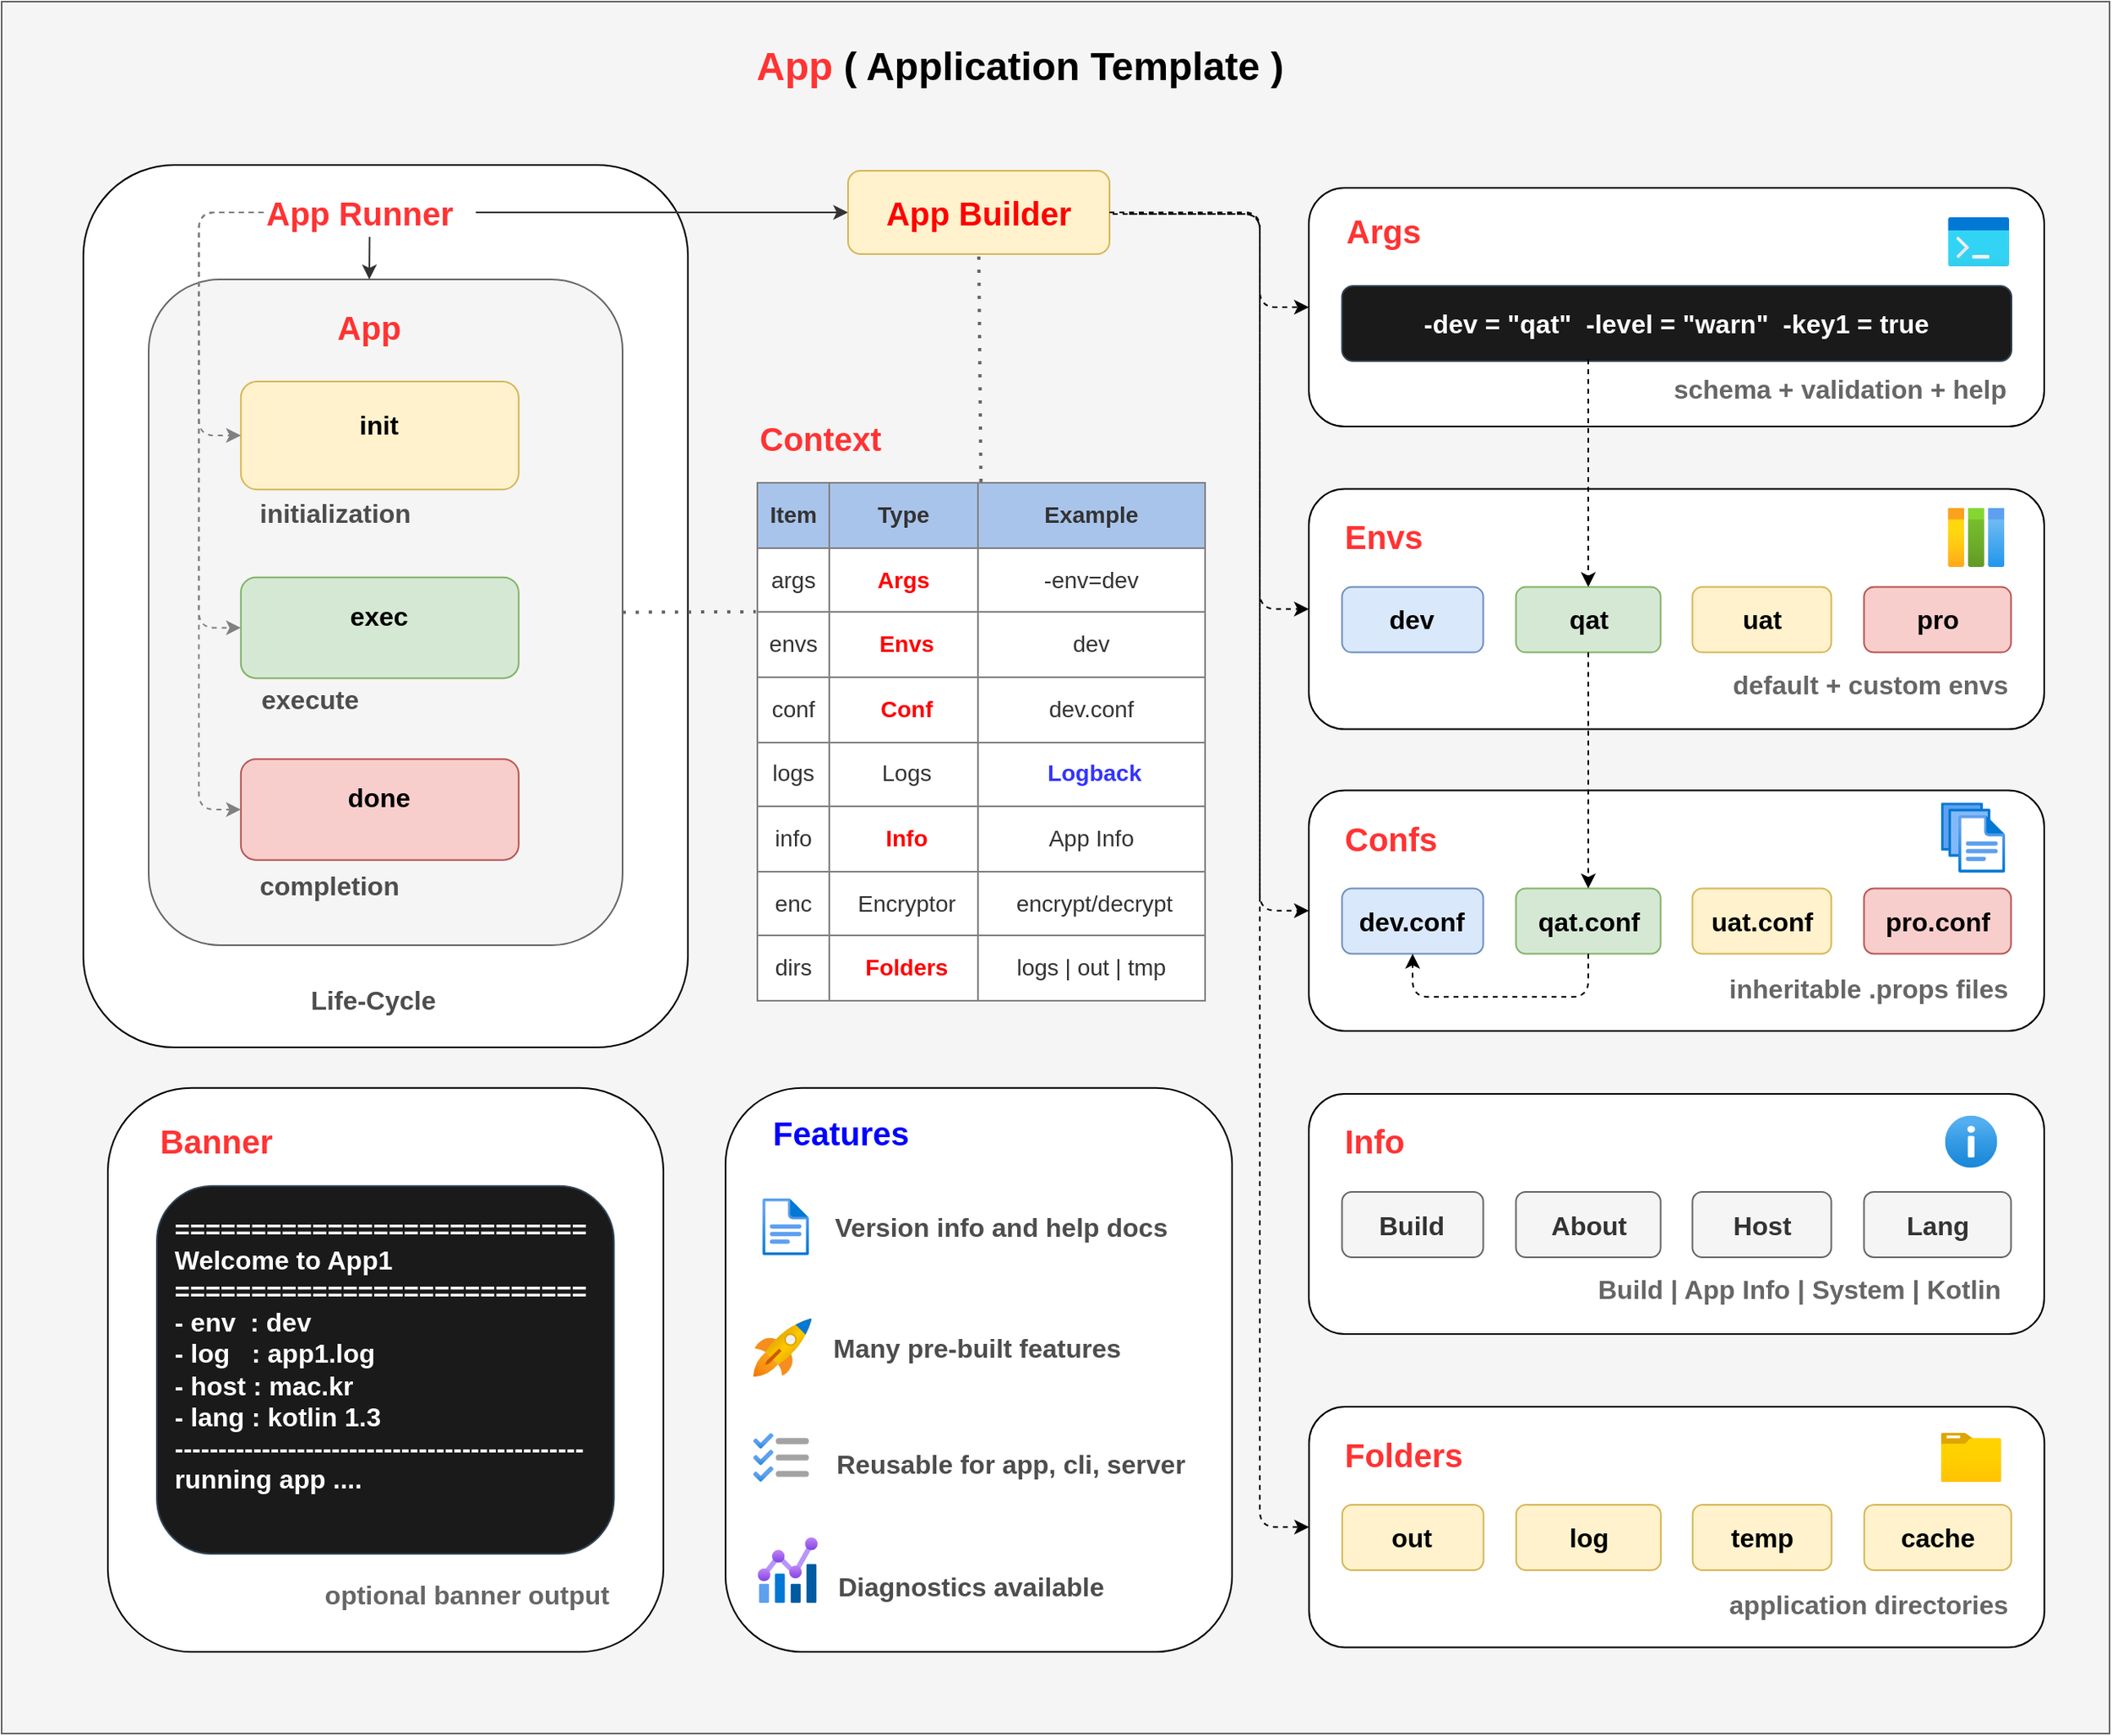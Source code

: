 <mxfile version="13.10.6" type="device"><diagram id="WI9T0HZ2pTsCkuznbFz-" name="Page-1"><mxGraphModel dx="1581" dy="943" grid="1" gridSize="10" guides="1" tooltips="1" connect="1" arrows="1" fold="1" page="1" pageScale="1" pageWidth="583" pageHeight="413" math="0" shadow="0"><root><mxCell id="0"/><mxCell id="1" parent="0"/><mxCell id="dkpI0AUmnZosLw2rEWEU-10" value="" style="rounded=0;whiteSpace=wrap;html=1;fillColor=#f5f5f5;strokeColor=#666666;fontColor=#333333;" parent="1" vertex="1"><mxGeometry x="20" y="20" width="1290" height="1060" as="geometry"/></mxCell><mxCell id="LH2sXzoeOZG54SC4Cbi2-18" value="" style="rounded=1;whiteSpace=wrap;html=1;glass=0;align=left;" parent="1" vertex="1"><mxGeometry x="70" y="120" width="370" height="540" as="geometry"/></mxCell><mxCell id="LH2sXzoeOZG54SC4Cbi2-17" value="&lt;font color=&quot;#ff3333&quot; size=&quot;1&quot;&gt;&lt;b style=&quot;font-size: 20px&quot;&gt;App Runner&lt;/b&gt;&lt;/font&gt;" style="text;html=1;strokeColor=none;fillColor=none;align=left;verticalAlign=middle;whiteSpace=wrap;rounded=0;" parent="1" vertex="1"><mxGeometry x="180.2" y="134" width="130" height="30" as="geometry"/></mxCell><mxCell id="dkpI0AUmnZosLw2rEWEU-12" value="&lt;font style=&quot;font-size: 24px&quot;&gt;&lt;b&gt;&lt;font color=&quot;#ff3333&quot; style=&quot;font-size: 24px&quot;&gt;App&lt;/font&gt;&lt;font color=&quot;#3333ff&quot; style=&quot;font-size: 24px&quot;&gt;&amp;nbsp;&lt;/font&gt;( Application Template )&lt;/b&gt;&lt;/font&gt;" style="text;html=1;strokeColor=none;fillColor=none;align=left;verticalAlign=middle;whiteSpace=wrap;rounded=0;" parent="1" vertex="1"><mxGeometry x="480" y="50" width="370" height="20" as="geometry"/></mxCell><mxCell id="HlOIRCmBT_TTQaV18blw-47" value="" style="rounded=1;whiteSpace=wrap;html=1;glass=0;align=left;fillColor=#f5f5f5;strokeColor=#666666;fontColor=#333333;" parent="1" vertex="1"><mxGeometry x="110" y="190" width="290" height="407.46" as="geometry"/></mxCell><mxCell id="LH2sXzoeOZG54SC4Cbi2-6" value="&lt;b&gt;&lt;font&gt;&lt;span style=&quot;font-size: 16px&quot;&gt;exec&lt;/span&gt;&lt;br&gt;&lt;br&gt;&lt;/font&gt;&lt;/b&gt;" style="rounded=1;whiteSpace=wrap;html=1;fillColor=#d5e8d4;strokeColor=#82b366;" parent="1" vertex="1"><mxGeometry x="166.41" y="372.35" width="170" height="61.75" as="geometry"/></mxCell><mxCell id="LH2sXzoeOZG54SC4Cbi2-7" value="&lt;b&gt;&lt;font&gt;&lt;span style=&quot;font-size: 16px&quot;&gt;init&lt;/span&gt;&lt;br&gt;&lt;br&gt;&lt;/font&gt;&lt;/b&gt;" style="rounded=1;whiteSpace=wrap;html=1;fillColor=#fff2cc;strokeColor=#d6b656;" parent="1" vertex="1"><mxGeometry x="166.41" y="252.46" width="170" height="66.14" as="geometry"/></mxCell><mxCell id="HlOIRCmBT_TTQaV18blw-16" value="&lt;b&gt;&lt;font&gt;&lt;span style=&quot;font-size: 16px&quot;&gt;done&lt;/span&gt;&lt;br&gt;&lt;br&gt;&lt;/font&gt;&lt;/b&gt;" style="rounded=1;whiteSpace=wrap;html=1;fillColor=#f8cecc;strokeColor=#b85450;" parent="1" vertex="1"><mxGeometry x="166.41" y="483.59" width="170" height="61.75" as="geometry"/></mxCell><mxCell id="HlOIRCmBT_TTQaV18blw-13" value="&lt;font style=&quot;font-size: 16px&quot; color=&quot;#4d4d4d&quot;&gt;&lt;b&gt;initialization&lt;/b&gt;&lt;/font&gt;" style="text;html=1;strokeColor=none;fillColor=none;align=left;verticalAlign=middle;whiteSpace=wrap;rounded=0;" parent="1" vertex="1"><mxGeometry x="176.12" y="322.6" width="143.88" height="20" as="geometry"/></mxCell><mxCell id="HlOIRCmBT_TTQaV18blw-14" value="&lt;font color=&quot;#4d4d4d&quot;&gt;&lt;span style=&quot;font-size: 16px&quot;&gt;&lt;b&gt;execute&lt;/b&gt;&lt;/span&gt;&lt;/font&gt;" style="text;html=1;strokeColor=none;fillColor=none;align=left;verticalAlign=middle;whiteSpace=wrap;rounded=0;" parent="1" vertex="1"><mxGeometry x="176.61" y="437.1" width="80" height="20" as="geometry"/></mxCell><mxCell id="HlOIRCmBT_TTQaV18blw-18" value="&lt;font style=&quot;font-size: 16px&quot; color=&quot;#4d4d4d&quot;&gt;&lt;b&gt;completion&lt;/b&gt;&lt;/font&gt;" style="text;html=1;strokeColor=none;fillColor=none;align=left;verticalAlign=middle;whiteSpace=wrap;rounded=0;" parent="1" vertex="1"><mxGeometry x="176.12" y="550.6" width="113.88" height="20" as="geometry"/></mxCell><mxCell id="HlOIRCmBT_TTQaV18blw-48" value="&lt;font color=&quot;#ff3333&quot; size=&quot;1&quot;&gt;&lt;b style=&quot;font-size: 20px&quot;&gt;App&lt;/b&gt;&lt;/font&gt;" style="text;html=1;strokeColor=none;fillColor=none;align=center;verticalAlign=middle;whiteSpace=wrap;rounded=0;" parent="1" vertex="1"><mxGeometry x="180.2" y="204.32" width="130" height="30" as="geometry"/></mxCell><mxCell id="HlOIRCmBT_TTQaV18blw-63" value="" style="edgeStyle=elbowEdgeStyle;elbow=vertical;endArrow=classic;html=1;strokeWidth=1;fontColor=#4D4D4D;exitX=0;exitY=0.5;exitDx=0;exitDy=0;entryX=0;entryY=0.5;entryDx=0;entryDy=0;dashed=1;strokeColor=#808080;" parent="1" source="LH2sXzoeOZG54SC4Cbi2-17" target="LH2sXzoeOZG54SC4Cbi2-6" edge="1"><mxGeometry width="50" height="50" relative="1" as="geometry"><mxPoint x="65.71" y="413.32" as="sourcePoint"/><mxPoint x="115.71" y="363.32" as="targetPoint"/><Array as="points"><mxPoint x="140.71" y="283.32"/></Array></mxGeometry></mxCell><mxCell id="HlOIRCmBT_TTQaV18blw-65" value="" style="edgeStyle=elbowEdgeStyle;elbow=vertical;endArrow=classic;html=1;strokeWidth=1;fontColor=#4D4D4D;exitX=0;exitY=0.5;exitDx=0;exitDy=0;entryX=0;entryY=0.5;entryDx=0;entryDy=0;dashed=1;strokeColor=#808080;" parent="1" source="LH2sXzoeOZG54SC4Cbi2-17" target="HlOIRCmBT_TTQaV18blw-16" edge="1"><mxGeometry width="50" height="50" relative="1" as="geometry"><mxPoint x="187.71" y="239.32" as="sourcePoint"/><mxPoint x="187.71" y="370.36" as="targetPoint"/><Array as="points"><mxPoint x="140.71" y="393.32"/><mxPoint x="145.71" y="373.32"/></Array></mxGeometry></mxCell><mxCell id="HlOIRCmBT_TTQaV18blw-66" value="" style="edgeStyle=elbowEdgeStyle;elbow=vertical;endArrow=classic;html=1;strokeWidth=1;fontColor=#4D4D4D;exitX=0;exitY=0.5;exitDx=0;exitDy=0;entryX=0;entryY=0.5;entryDx=0;entryDy=0;dashed=1;strokeColor=#808080;" parent="1" source="LH2sXzoeOZG54SC4Cbi2-17" target="LH2sXzoeOZG54SC4Cbi2-7" edge="1"><mxGeometry width="50" height="50" relative="1" as="geometry"><mxPoint x="177.71" y="229.32" as="sourcePoint"/><mxPoint x="177.71" y="530.47" as="targetPoint"/><Array as="points"><mxPoint x="140.71" y="243.32"/></Array></mxGeometry></mxCell><mxCell id="HlOIRCmBT_TTQaV18blw-76" value="" style="endArrow=classic;html=1;strokeWidth=1;fontColor=#4D4D4D;exitX=1;exitY=0.5;exitDx=0;exitDy=0;entryX=0;entryY=0.5;entryDx=0;entryDy=0;strokeColor=#333333;" parent="1" source="LH2sXzoeOZG54SC4Cbi2-17" target="OcMX7YEu_8CPOmPkOo8j-15" edge="1"><mxGeometry width="50" height="50" relative="1" as="geometry"><mxPoint x="500" y="320" as="sourcePoint"/><mxPoint x="585.0" y="149" as="targetPoint"/></mxGeometry></mxCell><mxCell id="HlOIRCmBT_TTQaV18blw-82" value="" style="edgeStyle=elbowEdgeStyle;elbow=horizontal;endArrow=classic;html=1;strokeWidth=1;fontColor=#4D4D4D;exitX=0.5;exitY=1;exitDx=0;exitDy=0;strokeColor=#333333;" parent="1" source="LH2sXzoeOZG54SC4Cbi2-17" target="HlOIRCmBT_TTQaV18blw-47" edge="1"><mxGeometry width="50" height="50" relative="1" as="geometry"><mxPoint x="261.41" y="180.5" as="sourcePoint"/><mxPoint x="306.41" y="175.5" as="targetPoint"/><Array as="points"/></mxGeometry></mxCell><mxCell id="HlOIRCmBT_TTQaV18blw-83" value="" style="endArrow=none;dashed=1;html=1;dashPattern=1 3;strokeWidth=2;fontColor=#4D4D4D;entryX=0;entryY=0.25;entryDx=0;entryDy=0;exitX=1;exitY=0.5;exitDx=0;exitDy=0;strokeColor=#666666;" parent="1" source="HlOIRCmBT_TTQaV18blw-47" target="HlOIRCmBT_TTQaV18blw-119" edge="1"><mxGeometry width="50" height="50" relative="1" as="geometry"><mxPoint x="430" y="298.07" as="sourcePoint"/><mxPoint x="585.0" y="169" as="targetPoint"/></mxGeometry></mxCell><mxCell id="HlOIRCmBT_TTQaV18blw-119" value="&lt;table border=&quot;1&quot; width=&quot;100%&quot; style=&quot;width: 100% ; height: 100% ; border-collapse: collapse ; font-size: 14px ; background-color: rgb(255 , 255 , 255)&quot;&gt;&lt;tbody style=&quot;font-size: 14px&quot;&gt;&lt;tr style=&quot;font-size: 14px&quot;&gt;&lt;td align=&quot;center&quot; style=&quot;font-size: 14px ; background-color: rgb(169 , 196 , 235)&quot;&gt;&lt;b style=&quot;font-size: 14px&quot;&gt;Item&lt;/b&gt;&lt;/td&gt;&lt;td style=&quot;text-align: center ; background-color: rgb(169 , 196 , 235)&quot;&gt;&lt;b&gt;Type&lt;/b&gt;&lt;br&gt;&lt;/td&gt;&lt;td align=&quot;center&quot; style=&quot;font-size: 14px ; background-color: rgb(169 , 196 , 235)&quot;&gt;&lt;b style=&quot;font-size: 14px&quot;&gt;Example&lt;/b&gt;&lt;/td&gt;&lt;/tr&gt;&lt;tr style=&quot;font-size: 14px&quot;&gt;&lt;td align=&quot;center&quot; style=&quot;font-size: 14px&quot;&gt;args&lt;/td&gt;&lt;td style=&quot;text-align: center&quot;&gt;&lt;b&gt;&lt;font color=&quot;#ff0000&quot;&gt;Args&lt;/font&gt;&lt;/b&gt;&lt;/td&gt;&lt;td align=&quot;center&quot; style=&quot;font-size: 14px&quot;&gt;-env=dev&lt;/td&gt;&lt;/tr&gt;&lt;tr style=&quot;font-size: 14px&quot;&gt;&lt;td align=&quot;center&quot; style=&quot;font-size: 14px&quot;&gt;envs&lt;br style=&quot;font-size: 14px&quot;&gt;&lt;/td&gt;&lt;td style=&quot;text-align: center&quot;&gt;&amp;nbsp;&lt;font color=&quot;#ff0000&quot;&gt;&lt;b&gt;Envs&lt;/b&gt;&lt;/font&gt;&lt;/td&gt;&lt;td align=&quot;center&quot; style=&quot;font-size: 14px&quot;&gt;dev&lt;/td&gt;&lt;/tr&gt;&lt;tr style=&quot;font-size: 14px&quot;&gt;&lt;td style=&quot;text-align: center ; font-size: 14px&quot;&gt;conf&lt;/td&gt;&lt;td style=&quot;text-align: center&quot;&gt;&amp;nbsp;&lt;font color=&quot;#ff0000&quot;&gt;&lt;b&gt;Conf&lt;/b&gt;&lt;/font&gt;&lt;/td&gt;&lt;td style=&quot;text-align: center ; font-size: 14px&quot;&gt;dev.conf&lt;/td&gt;&lt;/tr&gt;&lt;tr style=&quot;font-size: 14px&quot;&gt;&lt;td style=&quot;text-align: center ; font-size: 14px&quot;&gt;logs&lt;/td&gt;&lt;td style=&quot;text-align: center&quot;&gt;&amp;nbsp;Logs&lt;/td&gt;&lt;td style=&quot;text-align: center ; font-size: 14px&quot;&gt;&amp;nbsp;&lt;b&gt;&lt;font color=&quot;#3333ff&quot;&gt;Logback&lt;/font&gt;&lt;/b&gt;&lt;/td&gt;&lt;/tr&gt;&lt;tr style=&quot;font-size: 14px&quot;&gt;&lt;td style=&quot;text-align: center ; font-size: 14px&quot;&gt;info&lt;/td&gt;&lt;td style=&quot;text-align: center&quot;&gt;&amp;nbsp;&lt;b&gt;&lt;font color=&quot;#ff0000&quot;&gt;Info&lt;/font&gt;&lt;/b&gt;&lt;/td&gt;&lt;td style=&quot;text-align: center ; font-size: 14px&quot;&gt;App Info&lt;/td&gt;&lt;/tr&gt;&lt;tr style=&quot;font-size: 14px&quot;&gt;&lt;td style=&quot;text-align: center ; font-size: 14px&quot;&gt;enc&lt;/td&gt;&lt;td style=&quot;text-align: center&quot;&gt;&amp;nbsp;Encryptor&lt;/td&gt;&lt;td style=&quot;text-align: center ; font-size: 14px&quot;&gt;&amp;nbsp;encrypt/decrypt&lt;/td&gt;&lt;/tr&gt;&lt;tr&gt;&lt;td style=&quot;text-align: center&quot;&gt;dirs&lt;/td&gt;&lt;td style=&quot;text-align: center&quot;&gt;&amp;nbsp;&lt;b&gt;&lt;font color=&quot;#ff0000&quot;&gt;Folders&lt;/font&gt;&lt;/b&gt;&lt;/td&gt;&lt;td style=&quot;text-align: center&quot;&gt;logs | out | tmp&lt;/td&gt;&lt;/tr&gt;&lt;/tbody&gt;&lt;/table&gt;" style="text;html=1;strokeColor=none;fillColor=none;overflow=fill;rounded=0;glass=0;align=left;fontColor=#333333;fontSize=14;" parent="1" vertex="1"><mxGeometry x="481.6" y="314.0" width="275.44" height="317.68" as="geometry"/></mxCell><mxCell id="HlOIRCmBT_TTQaV18blw-120" value="" style="endArrow=none;dashed=1;html=1;dashPattern=1 3;strokeWidth=2;fontColor=#4D4D4D;entryX=0.5;entryY=1;entryDx=0;entryDy=0;exitX=0.5;exitY=0;exitDx=0;exitDy=0;strokeColor=#666666;" parent="1" source="HlOIRCmBT_TTQaV18blw-119" target="OcMX7YEu_8CPOmPkOo8j-15" edge="1"><mxGeometry width="50" height="50" relative="1" as="geometry"><mxPoint x="440" y="274.5" as="sourcePoint"/><mxPoint x="620.0" y="169" as="targetPoint"/></mxGeometry></mxCell><mxCell id="HlOIRCmBT_TTQaV18blw-124" value="&lt;font style=&quot;font-size: 16px&quot;&gt;&lt;b&gt;Life-Cycle&lt;br&gt;&lt;/b&gt;&lt;/font&gt;" style="text;html=1;strokeColor=none;fillColor=none;align=center;verticalAlign=middle;whiteSpace=wrap;rounded=0;rotation=0;fontColor=#4D4D4D;" parent="1" vertex="1"><mxGeometry x="105.7" y="616.14" width="282.5" height="30" as="geometry"/></mxCell><mxCell id="HlOIRCmBT_TTQaV18blw-136" value="" style="rounded=1;whiteSpace=wrap;html=1;glass=0;strokeWidth=1;fontSize=14;align=left;" parent="1" vertex="1"><mxGeometry x="463" y="684.92" width="310" height="345.08" as="geometry"/></mxCell><mxCell id="HlOIRCmBT_TTQaV18blw-143" value="&lt;div&gt;&lt;b&gt;&lt;span style=&quot;font-size: 20px&quot;&gt;Features&lt;/span&gt;&lt;/b&gt;&lt;/div&gt;" style="text;html=1;strokeColor=none;fillColor=none;align=left;verticalAlign=middle;whiteSpace=wrap;rounded=0;fontColor=#0000FF;" parent="1" vertex="1"><mxGeometry x="489.56" y="697.02" width="130" height="30" as="geometry"/></mxCell><mxCell id="HlOIRCmBT_TTQaV18blw-146" value="&lt;font style=&quot;font-size: 16px&quot;&gt;&lt;b&gt;Version info and help docs&lt;/b&gt;&lt;/font&gt;" style="text;html=1;strokeColor=none;fillColor=none;align=left;verticalAlign=middle;whiteSpace=wrap;rounded=0;fontColor=#4D4D4D;" parent="1" vertex="1"><mxGeometry x="528.18" y="759.92" width="216.95" height="20" as="geometry"/></mxCell><mxCell id="HlOIRCmBT_TTQaV18blw-150" value="&lt;span style=&quot;font-size: 16px&quot;&gt;&lt;b&gt;Reusable for app, cli, server&lt;/b&gt;&lt;/span&gt;" style="text;html=1;strokeColor=none;fillColor=none;align=left;verticalAlign=middle;whiteSpace=wrap;rounded=0;fontColor=#4D4D4D;" parent="1" vertex="1"><mxGeometry x="528.6" y="905.12" width="216.53" height="20" as="geometry"/></mxCell><mxCell id="OcMX7YEu_8CPOmPkOo8j-10" value="&lt;div&gt;&lt;b style=&quot;color: rgb(255 , 51 , 51)&quot;&gt;&lt;font style=&quot;font-size: 20px&quot;&gt;Context&lt;/font&gt;&lt;/b&gt;&lt;/div&gt;" style="text;html=1;strokeColor=none;fillColor=none;align=left;verticalAlign=middle;whiteSpace=wrap;rounded=0;" vertex="1" parent="1"><mxGeometry x="482.0" y="272" width="130" height="30" as="geometry"/></mxCell><mxCell id="OcMX7YEu_8CPOmPkOo8j-15" value="&lt;b&gt;&lt;font style=&quot;font-size: 20px&quot; color=&quot;#ff0000&quot;&gt;App Builder&lt;/font&gt;&lt;/b&gt;" style="rounded=1;whiteSpace=wrap;html=1;fillColor=#fff2cc;strokeColor=#d6b656;" vertex="1" parent="1"><mxGeometry x="538" y="123.5" width="160" height="51" as="geometry"/></mxCell><mxCell id="OcMX7YEu_8CPOmPkOo8j-47" value="" style="rounded=1;whiteSpace=wrap;html=1;glass=0;align=left;" vertex="1" parent="1"><mxGeometry x="820" y="318.3" width="450" height="147" as="geometry"/></mxCell><mxCell id="OcMX7YEu_8CPOmPkOo8j-48" value="&lt;b&gt;&lt;font style=&quot;font-size: 16px&quot;&gt;qat&lt;/font&gt;&lt;/b&gt;" style="rounded=1;whiteSpace=wrap;html=1;fillColor=#d5e8d4;strokeColor=#82b366;" vertex="1" parent="1"><mxGeometry x="946.73" y="378.3" width="88.55" height="40" as="geometry"/></mxCell><mxCell id="OcMX7YEu_8CPOmPkOo8j-49" value="&lt;b&gt;&lt;font style=&quot;font-size: 16px&quot;&gt;dev&lt;/font&gt;&lt;/b&gt;" style="rounded=1;whiteSpace=wrap;html=1;fillColor=#dae8fc;strokeColor=#6c8ebf;" vertex="1" parent="1"><mxGeometry x="840.28" y="378.3" width="86.45" height="40" as="geometry"/></mxCell><mxCell id="OcMX7YEu_8CPOmPkOo8j-50" value="&lt;b&gt;&lt;font style=&quot;font-size: 16px&quot;&gt;uat&lt;/font&gt;&lt;/b&gt;" style="rounded=1;whiteSpace=wrap;html=1;fillColor=#fff2cc;strokeColor=#d6b656;" vertex="1" parent="1"><mxGeometry x="1054.73" y="378.3" width="85" height="40" as="geometry"/></mxCell><mxCell id="OcMX7YEu_8CPOmPkOo8j-51" value="&lt;div&gt;&lt;b style=&quot;color: rgb(255 , 51 , 51)&quot;&gt;&lt;font style=&quot;font-size: 20px&quot;&gt;Envs&lt;/font&gt;&lt;/b&gt;&lt;/div&gt;" style="text;html=1;strokeColor=none;fillColor=none;align=left;verticalAlign=middle;whiteSpace=wrap;rounded=0;" vertex="1" parent="1"><mxGeometry x="840.28" y="331.54" width="123.22" height="30" as="geometry"/></mxCell><mxCell id="OcMX7YEu_8CPOmPkOo8j-52" value="&lt;b&gt;&lt;font style=&quot;font-size: 16px&quot;&gt;pro&lt;/font&gt;&lt;/b&gt;" style="rounded=1;whiteSpace=wrap;html=1;fillColor=#f8cecc;strokeColor=#b85450;" vertex="1" parent="1"><mxGeometry x="1159.73" y="378.3" width="90" height="40" as="geometry"/></mxCell><mxCell id="OcMX7YEu_8CPOmPkOo8j-53" value="" style="rounded=1;whiteSpace=wrap;html=1;glass=0;align=left;" vertex="1" parent="1"><mxGeometry x="820" y="134" width="450" height="146" as="geometry"/></mxCell><mxCell id="OcMX7YEu_8CPOmPkOo8j-55" value="&lt;b&gt;&lt;font style=&quot;font-size: 16px&quot;&gt;-dev = &quot;qat&quot;&amp;nbsp; -level = &quot;warn&quot;&amp;nbsp; -key1 = true&lt;/font&gt;&lt;/b&gt;" style="rounded=1;whiteSpace=wrap;html=1;strokeColor=#314354;fontColor=#ffffff;fillColor=#1A1A1A;" vertex="1" parent="1"><mxGeometry x="840.28" y="194" width="409.72" height="46" as="geometry"/></mxCell><mxCell id="OcMX7YEu_8CPOmPkOo8j-57" value="&lt;div&gt;&lt;b style=&quot;color: rgb(255 , 51 , 51)&quot;&gt;&lt;font style=&quot;font-size: 20px&quot;&gt;Args&lt;/font&gt;&lt;/b&gt;&lt;/div&gt;" style="text;html=1;strokeColor=none;fillColor=none;align=left;verticalAlign=middle;whiteSpace=wrap;rounded=0;" vertex="1" parent="1"><mxGeometry x="841.45" y="144.5" width="123.22" height="30" as="geometry"/></mxCell><mxCell id="OcMX7YEu_8CPOmPkOo8j-59" value="" style="rounded=1;whiteSpace=wrap;html=1;glass=0;align=left;" vertex="1" parent="1"><mxGeometry x="820" y="502.75" width="450" height="147.25" as="geometry"/></mxCell><mxCell id="OcMX7YEu_8CPOmPkOo8j-60" value="&lt;b&gt;&lt;font style=&quot;font-size: 16px&quot;&gt;qat.conf&lt;/font&gt;&lt;/b&gt;" style="rounded=1;whiteSpace=wrap;html=1;fillColor=#d5e8d4;strokeColor=#82b366;" vertex="1" parent="1"><mxGeometry x="946.73" y="562.75" width="88.55" height="40" as="geometry"/></mxCell><mxCell id="OcMX7YEu_8CPOmPkOo8j-61" value="&lt;b&gt;&lt;font style=&quot;font-size: 16px&quot;&gt;dev.conf&lt;/font&gt;&lt;/b&gt;" style="rounded=1;whiteSpace=wrap;html=1;fillColor=#dae8fc;strokeColor=#6c8ebf;" vertex="1" parent="1"><mxGeometry x="840.28" y="562.75" width="86.45" height="40" as="geometry"/></mxCell><mxCell id="OcMX7YEu_8CPOmPkOo8j-62" value="&lt;b&gt;&lt;font style=&quot;font-size: 16px&quot;&gt;uat.conf&lt;/font&gt;&lt;/b&gt;" style="rounded=1;whiteSpace=wrap;html=1;fillColor=#fff2cc;strokeColor=#d6b656;" vertex="1" parent="1"><mxGeometry x="1054.73" y="562.75" width="85" height="40" as="geometry"/></mxCell><mxCell id="OcMX7YEu_8CPOmPkOo8j-63" value="&lt;div&gt;&lt;b style=&quot;color: rgb(255 , 51 , 51)&quot;&gt;&lt;font style=&quot;font-size: 20px&quot;&gt;Confs&lt;/font&gt;&lt;/b&gt;&lt;/div&gt;" style="text;html=1;strokeColor=none;fillColor=none;align=left;verticalAlign=middle;whiteSpace=wrap;rounded=0;" vertex="1" parent="1"><mxGeometry x="840.28" y="516.64" width="123.22" height="30" as="geometry"/></mxCell><mxCell id="OcMX7YEu_8CPOmPkOo8j-64" value="&lt;b&gt;&lt;font style=&quot;font-size: 16px&quot;&gt;pro.conf&lt;/font&gt;&lt;/b&gt;" style="rounded=1;whiteSpace=wrap;html=1;fillColor=#f8cecc;strokeColor=#b85450;" vertex="1" parent="1"><mxGeometry x="1159.73" y="562.75" width="90" height="40" as="geometry"/></mxCell><mxCell id="OcMX7YEu_8CPOmPkOo8j-5" value="" style="aspect=fixed;html=1;points=[];align=center;image;fontSize=12;image=img/lib/azure2/general/Powershell.svg;" vertex="1" parent="1"><mxGeometry x="1211.09" y="152" width="37.5" height="30" as="geometry"/></mxCell><mxCell id="OcMX7YEu_8CPOmPkOo8j-69" value="" style="aspect=fixed;html=1;points=[];align=center;image;fontSize=12;image=img/lib/azure2/general/Journey_Hub.svg;fillColor=#1A1A1A;" vertex="1" parent="1"><mxGeometry x="1211.09" y="329.78" width="34.51" height="36.24" as="geometry"/></mxCell><mxCell id="OcMX7YEu_8CPOmPkOo8j-71" value="&lt;span style=&quot;font-size: 16px&quot;&gt;&lt;b&gt;default + custom envs&lt;/b&gt;&lt;/span&gt;" style="text;html=1;strokeColor=none;fillColor=none;align=right;verticalAlign=middle;whiteSpace=wrap;rounded=0;fontColor=#666666;" vertex="1" parent="1"><mxGeometry x="1020" y="422.94" width="230" height="30" as="geometry"/></mxCell><mxCell id="OcMX7YEu_8CPOmPkOo8j-72" value="&lt;div&gt;&lt;b style=&quot;font-size: 16px&quot;&gt;inheritable .props files&lt;/b&gt;&lt;/div&gt;" style="text;html=1;strokeColor=none;fillColor=none;align=right;verticalAlign=middle;whiteSpace=wrap;rounded=0;fontColor=#666666;" vertex="1" parent="1"><mxGeometry x="1060" y="609.16" width="189.73" height="30" as="geometry"/></mxCell><mxCell id="OcMX7YEu_8CPOmPkOo8j-73" value="" style="edgeStyle=elbowEdgeStyle;elbow=vertical;endArrow=classic;html=1;dashed=1;exitX=0.5;exitY=1;exitDx=0;exitDy=0;entryX=0.5;entryY=1;entryDx=0;entryDy=0;" edge="1" parent="1" source="OcMX7YEu_8CPOmPkOo8j-60" target="OcMX7YEu_8CPOmPkOo8j-61"><mxGeometry width="50" height="50" relative="1" as="geometry"><mxPoint x="880" y="699.16" as="sourcePoint"/><mxPoint x="930" y="649.16" as="targetPoint"/><Array as="points"><mxPoint x="940" y="629.16"/></Array></mxGeometry></mxCell><mxCell id="OcMX7YEu_8CPOmPkOo8j-74" value="" style="endArrow=classic;html=1;dashed=1;entryX=0.5;entryY=0;entryDx=0;entryDy=0;exitX=0.5;exitY=1;exitDx=0;exitDy=0;" edge="1" parent="1" source="OcMX7YEu_8CPOmPkOo8j-48" target="OcMX7YEu_8CPOmPkOo8j-60"><mxGeometry width="50" height="50" relative="1" as="geometry"><mxPoint x="790" y="485.3" as="sourcePoint"/><mxPoint x="840" y="435.3" as="targetPoint"/></mxGeometry></mxCell><mxCell id="OcMX7YEu_8CPOmPkOo8j-75" value="" style="endArrow=classic;html=1;dashed=1;entryX=0.5;entryY=0;entryDx=0;entryDy=0;" edge="1" parent="1" target="OcMX7YEu_8CPOmPkOo8j-48"><mxGeometry width="50" height="50" relative="1" as="geometry"><mxPoint x="991" y="239" as="sourcePoint"/><mxPoint x="1001.005" y="553.59" as="targetPoint"/></mxGeometry></mxCell><mxCell id="OcMX7YEu_8CPOmPkOo8j-76" value="" style="aspect=fixed;html=1;points=[];align=center;image;fontSize=12;image=img/lib/azure2/general/File.svg;fillColor=#1A1A1A;" vertex="1" parent="1"><mxGeometry x="485.6" y="752.42" width="28.4" height="35" as="geometry"/></mxCell><mxCell id="OcMX7YEu_8CPOmPkOo8j-77" value="&lt;div&gt;&lt;b style=&quot;font-size: 16px&quot;&gt;schema + validation + help&lt;/b&gt;&lt;/div&gt;" style="text;html=1;strokeColor=none;fillColor=none;align=right;verticalAlign=middle;whiteSpace=wrap;rounded=0;fontColor=#666666;" vertex="1" parent="1"><mxGeometry x="980" y="242" width="269.45" height="30" as="geometry"/></mxCell><mxCell id="OcMX7YEu_8CPOmPkOo8j-78" value="" style="edgeStyle=elbowEdgeStyle;elbow=horizontal;endArrow=classic;html=1;dashed=1;exitX=1;exitY=0.5;exitDx=0;exitDy=0;entryX=0;entryY=0.5;entryDx=0;entryDy=0;" edge="1" parent="1" source="OcMX7YEu_8CPOmPkOo8j-15" target="OcMX7YEu_8CPOmPkOo8j-53"><mxGeometry width="50" height="50" relative="1" as="geometry"><mxPoint x="680" y="280" as="sourcePoint"/><mxPoint x="730" y="230" as="targetPoint"/><Array as="points"><mxPoint x="790" y="180"/></Array></mxGeometry></mxCell><mxCell id="OcMX7YEu_8CPOmPkOo8j-79" value="" style="edgeStyle=elbowEdgeStyle;elbow=horizontal;endArrow=classic;html=1;dashed=1;entryX=0;entryY=0.5;entryDx=0;entryDy=0;" edge="1" parent="1" target="OcMX7YEu_8CPOmPkOo8j-47"><mxGeometry width="50" height="50" relative="1" as="geometry"><mxPoint x="710" y="150" as="sourcePoint"/><mxPoint x="810" y="217" as="targetPoint"/><Array as="points"><mxPoint x="790" y="270"/></Array></mxGeometry></mxCell><mxCell id="OcMX7YEu_8CPOmPkOo8j-80" value="" style="edgeStyle=elbowEdgeStyle;elbow=horizontal;endArrow=classic;html=1;dashed=1;entryX=0;entryY=0.5;entryDx=0;entryDy=0;exitX=1;exitY=0.5;exitDx=0;exitDy=0;" edge="1" parent="1" source="OcMX7YEu_8CPOmPkOo8j-15" target="OcMX7YEu_8CPOmPkOo8j-59"><mxGeometry width="50" height="50" relative="1" as="geometry"><mxPoint x="720" y="160" as="sourcePoint"/><mxPoint x="810" y="401.8" as="targetPoint"/><Array as="points"><mxPoint x="790" y="360"/></Array></mxGeometry></mxCell><mxCell id="OcMX7YEu_8CPOmPkOo8j-81" value="" style="rounded=1;whiteSpace=wrap;html=1;glass=0;align=left;" vertex="1" parent="1"><mxGeometry x="820.14" y="880" width="450" height="147.25" as="geometry"/></mxCell><mxCell id="OcMX7YEu_8CPOmPkOo8j-82" value="&lt;b&gt;&lt;font style=&quot;font-size: 16px&quot;&gt;log&lt;/font&gt;&lt;/b&gt;" style="rounded=1;whiteSpace=wrap;html=1;fillColor=#fff2cc;strokeColor=#d6b656;" vertex="1" parent="1"><mxGeometry x="946.87" y="940" width="88.55" height="40" as="geometry"/></mxCell><mxCell id="OcMX7YEu_8CPOmPkOo8j-83" value="&lt;b&gt;&lt;font style=&quot;font-size: 16px&quot;&gt;out&lt;/font&gt;&lt;/b&gt;" style="rounded=1;whiteSpace=wrap;html=1;fillColor=#fff2cc;strokeColor=#d6b656;" vertex="1" parent="1"><mxGeometry x="840.42" y="940" width="86.45" height="40" as="geometry"/></mxCell><mxCell id="OcMX7YEu_8CPOmPkOo8j-84" value="&lt;b&gt;&lt;font style=&quot;font-size: 16px&quot;&gt;temp&lt;/font&gt;&lt;/b&gt;" style="rounded=1;whiteSpace=wrap;html=1;fillColor=#fff2cc;strokeColor=#d6b656;" vertex="1" parent="1"><mxGeometry x="1054.87" y="940" width="85" height="40" as="geometry"/></mxCell><mxCell id="OcMX7YEu_8CPOmPkOo8j-85" value="&lt;div&gt;&lt;b style=&quot;color: rgb(255 , 51 , 51)&quot;&gt;&lt;font style=&quot;font-size: 20px&quot;&gt;Folders&lt;/font&gt;&lt;/b&gt;&lt;/div&gt;" style="text;html=1;strokeColor=none;fillColor=none;align=left;verticalAlign=middle;whiteSpace=wrap;rounded=0;" vertex="1" parent="1"><mxGeometry x="840.42" y="893.89" width="123.22" height="30" as="geometry"/></mxCell><mxCell id="OcMX7YEu_8CPOmPkOo8j-86" value="&lt;b&gt;&lt;font style=&quot;font-size: 16px&quot;&gt;cache&lt;/font&gt;&lt;/b&gt;" style="rounded=1;whiteSpace=wrap;html=1;fillColor=#fff2cc;strokeColor=#d6b656;" vertex="1" parent="1"><mxGeometry x="1159.87" y="940" width="90" height="40" as="geometry"/></mxCell><mxCell id="OcMX7YEu_8CPOmPkOo8j-87" value="&lt;span style=&quot;font-size: 16px&quot;&gt;&lt;b&gt;application directories&lt;/b&gt;&lt;/span&gt;" style="text;html=1;strokeColor=none;fillColor=none;align=right;verticalAlign=middle;whiteSpace=wrap;rounded=0;fontColor=#666666;" vertex="1" parent="1"><mxGeometry x="1060.14" y="986.41" width="189.73" height="30" as="geometry"/></mxCell><mxCell id="OcMX7YEu_8CPOmPkOo8j-90" value="" style="aspect=fixed;html=1;points=[];align=center;image;fontSize=12;image=img/lib/azure2/general/Folder_Blank.svg;" vertex="1" parent="1"><mxGeometry x="1206.81" y="896" width="36.96" height="30" as="geometry"/></mxCell><mxCell id="OcMX7YEu_8CPOmPkOo8j-91" value="" style="edgeStyle=elbowEdgeStyle;elbow=horizontal;endArrow=classic;html=1;dashed=1;entryX=0;entryY=0.5;entryDx=0;entryDy=0;" edge="1" parent="1" target="OcMX7YEu_8CPOmPkOo8j-81"><mxGeometry width="50" height="50" relative="1" as="geometry"><mxPoint x="700" y="150" as="sourcePoint"/><mxPoint x="830" y="586.375" as="targetPoint"/><Array as="points"><mxPoint x="790" y="460"/></Array></mxGeometry></mxCell><mxCell id="OcMX7YEu_8CPOmPkOo8j-92" value="" style="rounded=1;whiteSpace=wrap;html=1;glass=0;align=left;" vertex="1" parent="1"><mxGeometry x="820" y="688.51" width="450" height="147" as="geometry"/></mxCell><mxCell id="OcMX7YEu_8CPOmPkOo8j-93" value="&lt;span style=&quot;font-size: 16px&quot;&gt;&lt;b&gt;About&lt;/b&gt;&lt;/span&gt;" style="rounded=1;whiteSpace=wrap;html=1;fillColor=#f5f5f5;strokeColor=#666666;fontColor=#333333;" vertex="1" parent="1"><mxGeometry x="946.73" y="748.51" width="88.55" height="40" as="geometry"/></mxCell><mxCell id="OcMX7YEu_8CPOmPkOo8j-94" value="&lt;b&gt;&lt;font style=&quot;font-size: 16px&quot;&gt;Build&lt;/font&gt;&lt;/b&gt;" style="rounded=1;whiteSpace=wrap;html=1;fillColor=#f5f5f5;strokeColor=#666666;fontColor=#333333;" vertex="1" parent="1"><mxGeometry x="840.28" y="748.51" width="86.45" height="40" as="geometry"/></mxCell><mxCell id="OcMX7YEu_8CPOmPkOo8j-95" value="&lt;b&gt;&lt;font style=&quot;font-size: 16px&quot;&gt;Host&lt;/font&gt;&lt;/b&gt;" style="rounded=1;whiteSpace=wrap;html=1;fillColor=#f5f5f5;strokeColor=#666666;fontColor=#333333;" vertex="1" parent="1"><mxGeometry x="1054.73" y="748.51" width="85" height="40" as="geometry"/></mxCell><mxCell id="OcMX7YEu_8CPOmPkOo8j-96" value="&lt;div&gt;&lt;b style=&quot;color: rgb(255 , 51 , 51)&quot;&gt;&lt;font style=&quot;font-size: 20px&quot;&gt;Info&lt;/font&gt;&lt;/b&gt;&lt;/div&gt;" style="text;html=1;strokeColor=none;fillColor=none;align=left;verticalAlign=middle;whiteSpace=wrap;rounded=0;" vertex="1" parent="1"><mxGeometry x="840.28" y="701.75" width="123.22" height="30" as="geometry"/></mxCell><mxCell id="OcMX7YEu_8CPOmPkOo8j-97" value="&lt;b&gt;&lt;font style=&quot;font-size: 16px&quot;&gt;Lang&lt;/font&gt;&lt;/b&gt;" style="rounded=1;whiteSpace=wrap;html=1;fillColor=#f5f5f5;strokeColor=#666666;fontColor=#333333;" vertex="1" parent="1"><mxGeometry x="1159.73" y="748.51" width="90" height="40" as="geometry"/></mxCell><mxCell id="OcMX7YEu_8CPOmPkOo8j-99" value="&lt;span style=&quot;font-size: 16px&quot;&gt;&lt;b&gt;Build | App Info | System | Kotlin&amp;nbsp;&lt;/b&gt;&lt;/span&gt;" style="text;html=1;strokeColor=none;fillColor=none;align=right;verticalAlign=middle;whiteSpace=wrap;rounded=0;fontColor=#666666;" vertex="1" parent="1"><mxGeometry x="970" y="793.15" width="280" height="30" as="geometry"/></mxCell><mxCell id="OcMX7YEu_8CPOmPkOo8j-100" value="" style="rounded=1;whiteSpace=wrap;html=1;glass=0;align=left;" vertex="1" parent="1"><mxGeometry x="85" y="684.92" width="340" height="345.08" as="geometry"/></mxCell><mxCell id="OcMX7YEu_8CPOmPkOo8j-101" value="&lt;b&gt;&lt;font style=&quot;font-size: 16px&quot;&gt;&amp;nbsp; ===========================&lt;br&gt;&amp;nbsp; Welcome to App1&lt;br&gt;&amp;nbsp;&amp;nbsp;&lt;/font&gt;&lt;/b&gt;&lt;b&gt;&lt;font style=&quot;font-size: 16px&quot;&gt;===========================&lt;br&gt;&lt;/font&gt;&lt;/b&gt;&lt;b&gt;&lt;font style=&quot;font-size: 16px&quot;&gt;&amp;nbsp; - env&amp;nbsp; : dev&amp;nbsp;&lt;br&gt;&amp;nbsp; - log&amp;nbsp; &amp;nbsp;: app1.log&lt;br&gt;&amp;nbsp; - host : mac.kr&lt;br&gt;&amp;nbsp; - lang : kotlin 1.3&lt;br&gt;&amp;nbsp; -----------------------------------------------&lt;br&gt;&amp;nbsp; running app ....&lt;br&gt;&amp;nbsp;&amp;nbsp;&lt;br&gt;&lt;/font&gt;&lt;/b&gt;" style="rounded=1;whiteSpace=wrap;html=1;strokeColor=#314354;fontColor=#ffffff;fillColor=#1A1A1A;align=left;" vertex="1" parent="1"><mxGeometry x="115" y="744.92" width="279.72" height="225.08" as="geometry"/></mxCell><mxCell id="OcMX7YEu_8CPOmPkOo8j-102" value="&lt;div&gt;&lt;b style=&quot;color: rgb(255 , 51 , 51)&quot;&gt;&lt;font style=&quot;font-size: 20px&quot;&gt;Banner&lt;/font&gt;&lt;/b&gt;&lt;/div&gt;" style="text;html=1;strokeColor=none;fillColor=none;align=left;verticalAlign=middle;whiteSpace=wrap;rounded=0;" vertex="1" parent="1"><mxGeometry x="115.0" y="701.66" width="123.22" height="30" as="geometry"/></mxCell><mxCell id="OcMX7YEu_8CPOmPkOo8j-104" value="&lt;span style=&quot;font-size: 16px&quot;&gt;&lt;b&gt;optional banner output&lt;/b&gt;&lt;/span&gt;" style="text;html=1;strokeColor=none;fillColor=none;align=right;verticalAlign=middle;whiteSpace=wrap;rounded=0;fontColor=#666666;" vertex="1" parent="1"><mxGeometry x="125.27" y="980.0" width="269.45" height="30" as="geometry"/></mxCell><mxCell id="OcMX7YEu_8CPOmPkOo8j-106" value="" style="aspect=fixed;html=1;points=[];align=center;image;fontSize=12;image=img/lib/azure2/general/Information.svg;" vertex="1" parent="1"><mxGeometry x="1209.29" y="701.75" width="32" height="32" as="geometry"/></mxCell><mxCell id="OcMX7YEu_8CPOmPkOo8j-107" value="" style="aspect=fixed;html=1;points=[];align=center;image;fontSize=12;image=img/lib/azure2/general/Backlog.svg;fillColor=#1A1A1A;" vertex="1" parent="1"><mxGeometry x="480.0" y="896" width="34" height="30" as="geometry"/></mxCell><mxCell id="OcMX7YEu_8CPOmPkOo8j-108" value="&lt;span style=&quot;font-size: 16px&quot;&gt;&lt;b&gt;Many pre-built features&lt;/b&gt;&lt;/span&gt;" style="text;html=1;strokeColor=none;fillColor=none;align=left;verticalAlign=middle;whiteSpace=wrap;rounded=0;fontColor=#4D4D4D;" vertex="1" parent="1"><mxGeometry x="526.63" y="833.84" width="216.95" height="20" as="geometry"/></mxCell><mxCell id="OcMX7YEu_8CPOmPkOo8j-109" value="" style="aspect=fixed;html=1;points=[];align=center;image;fontSize=12;image=img/lib/azure2/general/Files.svg;fillColor=#1A1A1A;" vertex="1" parent="1"><mxGeometry x="1206.81" y="510.14" width="39.31" height="43" as="geometry"/></mxCell><mxCell id="OcMX7YEu_8CPOmPkOo8j-110" value="" style="aspect=fixed;html=1;points=[];align=center;image;fontSize=12;image=img/lib/azure2/general/Quickstart_Center.svg;fillColor=#1A1A1A;" vertex="1" parent="1"><mxGeometry x="480.0" y="826" width="35.67" height="35.67" as="geometry"/></mxCell><mxCell id="OcMX7YEu_8CPOmPkOo8j-111" value="" style="aspect=fixed;html=1;points=[];align=center;image;fontSize=12;image=img/lib/azure2/management_governance/Metrics.svg;" vertex="1" parent="1"><mxGeometry x="482.6" y="960" width="36.92" height="40" as="geometry"/></mxCell><mxCell id="OcMX7YEu_8CPOmPkOo8j-112" value="&lt;span style=&quot;font-size: 16px&quot;&gt;&lt;b&gt;Diagnostics available&lt;/b&gt;&lt;/span&gt;" style="text;html=1;strokeColor=none;fillColor=none;align=left;verticalAlign=middle;whiteSpace=wrap;rounded=0;fontColor=#4D4D4D;" vertex="1" parent="1"><mxGeometry x="529.6" y="980" width="216.53" height="20" as="geometry"/></mxCell></root></mxGraphModel></diagram></mxfile>